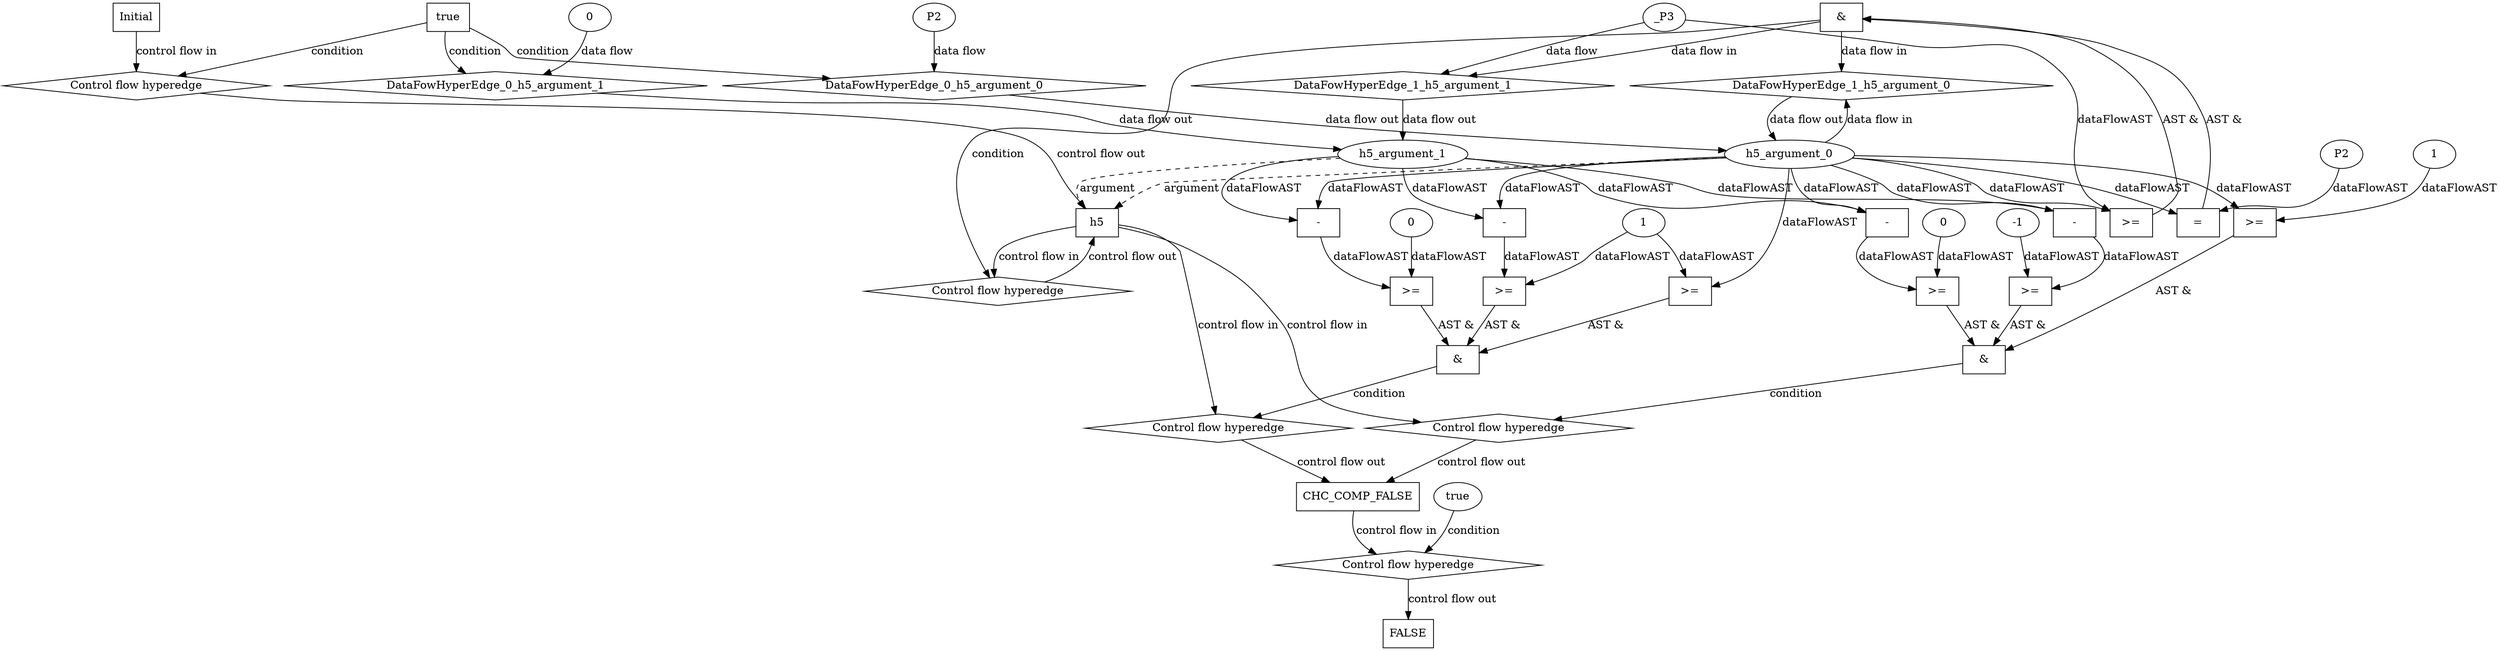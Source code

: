 digraph dag {
"CHC_COMP_FALSE" [label="CHC_COMP_FALSE" nodeName="CHC_COMP_FALSE" class=cfn  shape="rect"];
"h5" [label="h5" nodeName="h5" class=cfn  shape="rect"];
FALSE [label="FALSE" nodeName=FALSE class=cfn  shape="rect"];
Initial [label="Initial" nodeName=Initial class=cfn  shape="rect"];
ControlFowHyperEdge_0 [label="Control flow hyperedge" nodeName=ControlFowHyperEdge_0 class=controlFlowHyperEdge shape="diamond"];
"Initial" -> ControlFowHyperEdge_0 [label="control flow in"]
ControlFowHyperEdge_0 -> "h5" [label="control flow out"]
ControlFowHyperEdge_1 [label="Control flow hyperedge" nodeName=ControlFowHyperEdge_1 class=controlFlowHyperEdge shape="diamond"];
"h5" -> ControlFowHyperEdge_1 [label="control flow in"]
ControlFowHyperEdge_1 -> "h5" [label="control flow out"]
ControlFowHyperEdge_2 [label="Control flow hyperedge" nodeName=ControlFowHyperEdge_2 class=controlFlowHyperEdge shape="diamond"];
"h5" -> ControlFowHyperEdge_2 [label="control flow in"]
ControlFowHyperEdge_2 -> "CHC_COMP_FALSE" [label="control flow out"]
ControlFowHyperEdge_3 [label="Control flow hyperedge" nodeName=ControlFowHyperEdge_3 class=controlFlowHyperEdge shape="diamond"];
"h5" -> ControlFowHyperEdge_3 [label="control flow in"]
ControlFowHyperEdge_3 -> "CHC_COMP_FALSE" [label="control flow out"]
ControlFowHyperEdge_4 [label="Control flow hyperedge" nodeName=ControlFowHyperEdge_4 class=controlFlowHyperEdge shape="diamond"];
"CHC_COMP_FALSE" -> ControlFowHyperEdge_4 [label="control flow in"]
ControlFowHyperEdge_4 -> "FALSE" [label="control flow out"]
"h5_argument_0" [label="h5_argument_0" nodeName=argument0 class=argument  head="h5" shape="oval"];
"h5_argument_0" -> "h5"[label="argument" style="dashed"]
"h5_argument_1" [label="h5_argument_1" nodeName=argument1 class=argument  head="h5" shape="oval"];
"h5_argument_1" -> "h5"[label="argument" style="dashed"]

"true_0" [label="true" nodeName="true_0" class=true shape="rect"];
"true_0" -> "ControlFowHyperEdge_0" [label="condition"];
"xxxh5___Initial_0xxxdataFlow_0_node_0" [label="P2" nodeName="xxxh5___Initial_0xxxdataFlow_0_node_0" class=Constant ];

"xxxh5___Initial_0xxxdataFlow_0_node_0" -> "DataFowHyperEdge_0_h5_argument_0" [label="data flow"];
"xxxh5___Initial_0xxxdataFlow1_node_0" [label="0" nodeName="xxxh5___Initial_0xxxdataFlow1_node_0" class=Literal ];

"xxxh5___Initial_0xxxdataFlow1_node_0" -> "DataFowHyperEdge_0_h5_argument_1" [label="data flow"];
"xxxh5___h5_1xxx_and" [label="&" nodeName="xxxh5___h5_1xxx_and" class=Operator shape="rect"];
"xxxh5___h5_1xxxguard_0_node_0" [label=">=" nodeName="xxxh5___h5_1xxxguard_0_node_0" class=Operator  shape="rect"];
"h5_argument_0" -> "xxxh5___h5_1xxxguard_0_node_0"[label="dataFlowAST"]
"xxxh5___h5_1xxxdataFlow_0_node_0" -> "xxxh5___h5_1xxxguard_0_node_0"[label="dataFlowAST"]

"xxxh5___h5_1xxxguard_0_node_0" -> "xxxh5___h5_1xxx_and" [label="AST &"];
"xxxh5___h5_1xxxguard1_node_0" [label="=" nodeName="xxxh5___h5_1xxxguard1_node_0" class=Operator  shape="rect"];
"xxxh5___h5_1xxxguard1_node_1" [label="P2" nodeName="xxxh5___h5_1xxxguard1_node_1" class=Constant ];
"xxxh5___h5_1xxxguard1_node_1" -> "xxxh5___h5_1xxxguard1_node_0"[label="dataFlowAST"]
"h5_argument_0" -> "xxxh5___h5_1xxxguard1_node_0"[label="dataFlowAST"]

"xxxh5___h5_1xxxguard1_node_0" -> "xxxh5___h5_1xxx_and" [label="AST &"];
"xxxh5___h5_1xxx_and" -> "ControlFowHyperEdge_1" [label="condition"];
"xxxh5___h5_1xxxdataFlow_0_node_0" [label="_P3" nodeName="xxxh5___h5_1xxxdataFlow_0_node_0" class=Constant ];

"xxxh5___h5_1xxxdataFlow_0_node_0" -> "DataFowHyperEdge_1_h5_argument_1" [label="data flow"];
"xxxCHC_COMP_FALSE___h5_2xxx_and" [label="&" nodeName="xxxCHC_COMP_FALSE___h5_2xxx_and" class=Operator shape="rect"];
"xxxCHC_COMP_FALSE___h5_2xxxguard_0_node_0" [label=">=" nodeName="xxxCHC_COMP_FALSE___h5_2xxxguard_0_node_0" class=Operator  shape="rect"];
"xxxCHC_COMP_FALSE___h5_2xxxguard_0_node_1" [label="-" nodeName="xxxCHC_COMP_FALSE___h5_2xxxguard_0_node_1" class= Operator shape="rect"];
"xxxCHC_COMP_FALSE___h5_2xxxguard_0_node_4" [label="1" nodeName="xxxCHC_COMP_FALSE___h5_2xxxguard_0_node_4" class=Literal ];
"xxxCHC_COMP_FALSE___h5_2xxxguard_0_node_1" -> "xxxCHC_COMP_FALSE___h5_2xxxguard_0_node_0"[label="dataFlowAST"]
"xxxCHC_COMP_FALSE___h5_2xxxguard_0_node_4" -> "xxxCHC_COMP_FALSE___h5_2xxxguard_0_node_0"[label="dataFlowAST"]
"h5_argument_0" -> "xxxCHC_COMP_FALSE___h5_2xxxguard_0_node_1"[label="dataFlowAST"]
"h5_argument_1" -> "xxxCHC_COMP_FALSE___h5_2xxxguard_0_node_1"[label="dataFlowAST"]

"xxxCHC_COMP_FALSE___h5_2xxxguard_0_node_0" -> "xxxCHC_COMP_FALSE___h5_2xxx_and" [label="AST &"];
"xxxCHC_COMP_FALSE___h5_2xxxguard1_node_0" [label=">=" nodeName="xxxCHC_COMP_FALSE___h5_2xxxguard1_node_0" class=Operator  shape="rect"];
"h5_argument_0" -> "xxxCHC_COMP_FALSE___h5_2xxxguard1_node_0"[label="dataFlowAST"]
"xxxCHC_COMP_FALSE___h5_2xxxguard_0_node_4" -> "xxxCHC_COMP_FALSE___h5_2xxxguard1_node_0"[label="dataFlowAST"]

"xxxCHC_COMP_FALSE___h5_2xxxguard1_node_0" -> "xxxCHC_COMP_FALSE___h5_2xxx_and" [label="AST &"];
"xxxCHC_COMP_FALSE___h5_2xxxguard2_node_0" [label=">=" nodeName="xxxCHC_COMP_FALSE___h5_2xxxguard2_node_0" class=Operator  shape="rect"];
"xxxCHC_COMP_FALSE___h5_2xxxguard2_node_1" [label="0" nodeName="xxxCHC_COMP_FALSE___h5_2xxxguard2_node_1" class=Literal ];
"xxxCHC_COMP_FALSE___h5_2xxxguard2_node_2" [label="-" nodeName="xxxCHC_COMP_FALSE___h5_2xxxguard2_node_2" class= Operator shape="rect"];
"xxxCHC_COMP_FALSE___h5_2xxxguard2_node_1" -> "xxxCHC_COMP_FALSE___h5_2xxxguard2_node_0"[label="dataFlowAST"]
"xxxCHC_COMP_FALSE___h5_2xxxguard2_node_2" -> "xxxCHC_COMP_FALSE___h5_2xxxguard2_node_0"[label="dataFlowAST"]
"h5_argument_0" -> "xxxCHC_COMP_FALSE___h5_2xxxguard2_node_2"[label="dataFlowAST"]
"h5_argument_1" -> "xxxCHC_COMP_FALSE___h5_2xxxguard2_node_2"[label="dataFlowAST"]

"xxxCHC_COMP_FALSE___h5_2xxxguard2_node_0" -> "xxxCHC_COMP_FALSE___h5_2xxx_and" [label="AST &"];
"xxxCHC_COMP_FALSE___h5_2xxx_and" -> "ControlFowHyperEdge_2" [label="condition"];
"xxxCHC_COMP_FALSE___h5_3xxx_and" [label="&" nodeName="xxxCHC_COMP_FALSE___h5_3xxx_and" class=Operator shape="rect"];
"xxxCHC_COMP_FALSE___h5_3xxxguard_0_node_0" [label=">=" nodeName="xxxCHC_COMP_FALSE___h5_3xxxguard_0_node_0" class=Operator  shape="rect"];
"xxxCHC_COMP_FALSE___h5_3xxxguard_0_node_1" [label="-1" nodeName="xxxCHC_COMP_FALSE___h5_3xxxguard_0_node_1" class=Literal ];
"xxxCHC_COMP_FALSE___h5_3xxxguard_0_node_2" [label="-" nodeName="xxxCHC_COMP_FALSE___h5_3xxxguard_0_node_2" class= Operator shape="rect"];
"xxxCHC_COMP_FALSE___h5_3xxxguard_0_node_1" -> "xxxCHC_COMP_FALSE___h5_3xxxguard_0_node_0"[label="dataFlowAST"]
"xxxCHC_COMP_FALSE___h5_3xxxguard_0_node_2" -> "xxxCHC_COMP_FALSE___h5_3xxxguard_0_node_0"[label="dataFlowAST"]
"h5_argument_0" -> "xxxCHC_COMP_FALSE___h5_3xxxguard_0_node_2"[label="dataFlowAST"]
"h5_argument_1" -> "xxxCHC_COMP_FALSE___h5_3xxxguard_0_node_2"[label="dataFlowAST"]

"xxxCHC_COMP_FALSE___h5_3xxxguard_0_node_0" -> "xxxCHC_COMP_FALSE___h5_3xxx_and" [label="AST &"];
"xxxCHC_COMP_FALSE___h5_3xxxguard1_node_0" [label=">=" nodeName="xxxCHC_COMP_FALSE___h5_3xxxguard1_node_0" class=Operator  shape="rect"];
"xxxCHC_COMP_FALSE___h5_3xxxguard1_node_2" [label="1" nodeName="xxxCHC_COMP_FALSE___h5_3xxxguard1_node_2" class=Literal ];
"h5_argument_0" -> "xxxCHC_COMP_FALSE___h5_3xxxguard1_node_0"[label="dataFlowAST"]
"xxxCHC_COMP_FALSE___h5_3xxxguard1_node_2" -> "xxxCHC_COMP_FALSE___h5_3xxxguard1_node_0"[label="dataFlowAST"]

"xxxCHC_COMP_FALSE___h5_3xxxguard1_node_0" -> "xxxCHC_COMP_FALSE___h5_3xxx_and" [label="AST &"];
"xxxCHC_COMP_FALSE___h5_3xxxguard2_node_0" [label=">=" nodeName="xxxCHC_COMP_FALSE___h5_3xxxguard2_node_0" class=Operator  shape="rect"];
"xxxCHC_COMP_FALSE___h5_3xxxguard2_node_1" [label="0" nodeName="xxxCHC_COMP_FALSE___h5_3xxxguard2_node_1" class=Literal ];
"xxxCHC_COMP_FALSE___h5_3xxxguard2_node_2" [label="-" nodeName="xxxCHC_COMP_FALSE___h5_3xxxguard2_node_2" class= Operator shape="rect"];
"xxxCHC_COMP_FALSE___h5_3xxxguard2_node_1" -> "xxxCHC_COMP_FALSE___h5_3xxxguard2_node_0"[label="dataFlowAST"]
"xxxCHC_COMP_FALSE___h5_3xxxguard2_node_2" -> "xxxCHC_COMP_FALSE___h5_3xxxguard2_node_0"[label="dataFlowAST"]
"h5_argument_0" -> "xxxCHC_COMP_FALSE___h5_3xxxguard2_node_2"[label="dataFlowAST"]
"h5_argument_1" -> "xxxCHC_COMP_FALSE___h5_3xxxguard2_node_2"[label="dataFlowAST"]

"xxxCHC_COMP_FALSE___h5_3xxxguard2_node_0" -> "xxxCHC_COMP_FALSE___h5_3xxx_and" [label="AST &"];
"xxxCHC_COMP_FALSE___h5_3xxx_and" -> "ControlFowHyperEdge_3" [label="condition"];
"xxxFALSE___CHC_COMP_FALSE_4xxxguard_0_node_0" [label="true" nodeName="xxxFALSE___CHC_COMP_FALSE_4xxxguard_0_node_0" class=BoolValue ];

"xxxFALSE___CHC_COMP_FALSE_4xxxguard_0_node_0" -> "ControlFowHyperEdge_4" [label="condition"];
"DataFowHyperEdge_0_h5_argument_0" [label="DataFowHyperEdge_0_h5_argument_0" nodeName="DataFowHyperEdge_0_h5_argument_0" class=DataFlowHyperedge shape="diamond"];
"DataFowHyperEdge_0_h5_argument_0" -> "h5_argument_0"[label="data flow out"]
"true_0" -> "DataFowHyperEdge_0_h5_argument_0" [label="condition"];
"DataFowHyperEdge_0_h5_argument_1" [label="DataFowHyperEdge_0_h5_argument_1" nodeName="DataFowHyperEdge_0_h5_argument_1" class=DataFlowHyperedge shape="diamond"];
"DataFowHyperEdge_0_h5_argument_1" -> "h5_argument_1"[label="data flow out"]
"true_0" -> "DataFowHyperEdge_0_h5_argument_1" [label="condition"];
"DataFowHyperEdge_1_h5_argument_0" [label="DataFowHyperEdge_1_h5_argument_0" nodeName="DataFowHyperEdge_1_h5_argument_0" class=DataFlowHyperedge shape="diamond"];
"DataFowHyperEdge_1_h5_argument_0" -> "h5_argument_0"[label="data flow out"]
"xxxh5___h5_1xxx_and" -> "DataFowHyperEdge_1_h5_argument_0"[label="data flow in"]
"DataFowHyperEdge_1_h5_argument_1" [label="DataFowHyperEdge_1_h5_argument_1" nodeName="DataFowHyperEdge_1_h5_argument_1" class=DataFlowHyperedge shape="diamond"];
"DataFowHyperEdge_1_h5_argument_1" -> "h5_argument_1"[label="data flow out"]
"xxxh5___h5_1xxx_and" -> "DataFowHyperEdge_1_h5_argument_1"[label="data flow in"]
"h5_argument_0" -> "DataFowHyperEdge_1_h5_argument_0"[label="data flow in"]




}
